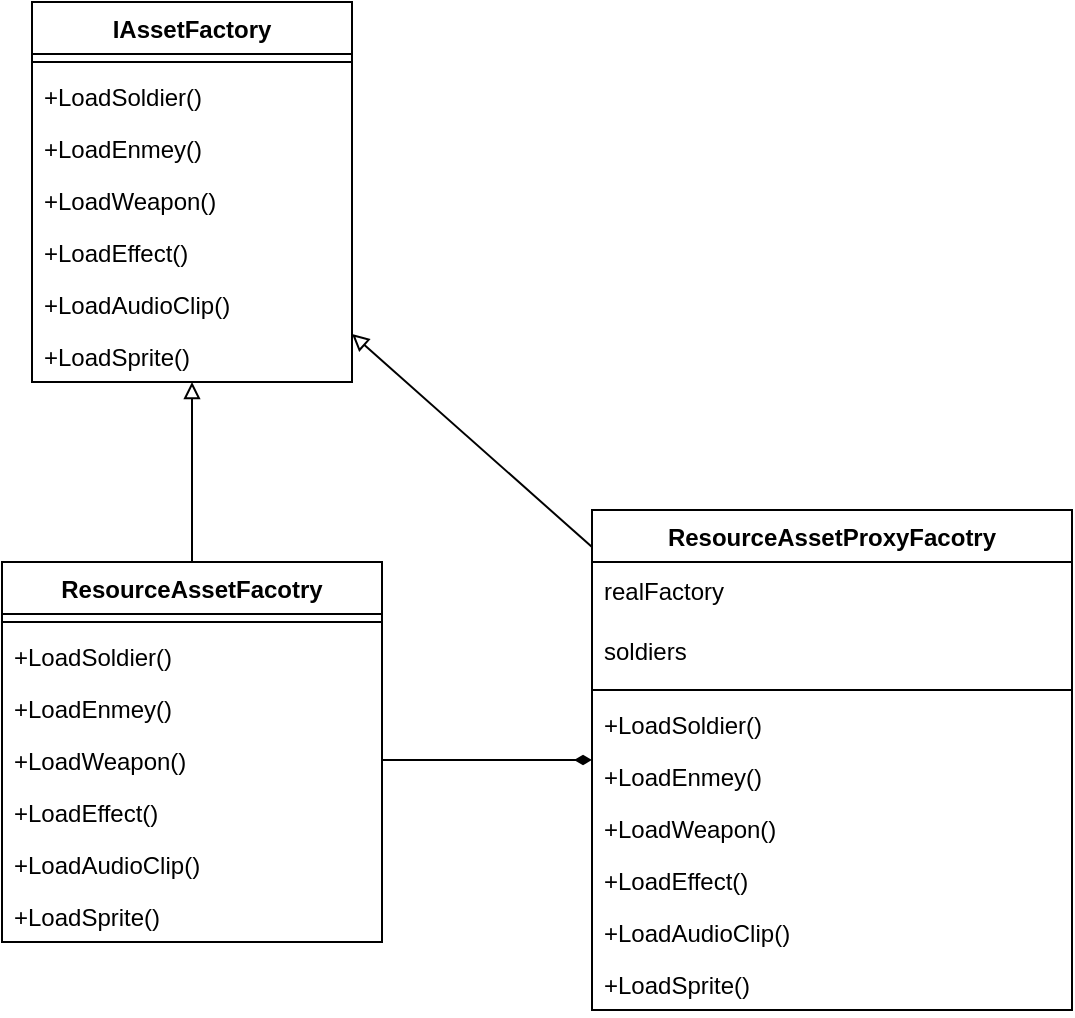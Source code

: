 <mxfile version="22.1.11" type="device">
  <diagram name="第 1 页" id="UQMhp3os8kKmv7PTj7zV">
    <mxGraphModel dx="1434" dy="844" grid="1" gridSize="10" guides="1" tooltips="1" connect="1" arrows="1" fold="1" page="1" pageScale="1" pageWidth="827" pageHeight="1169" math="0" shadow="0">
      <root>
        <mxCell id="0" />
        <mxCell id="1" parent="0" />
        <mxCell id="Oty-EanpxHOjuyEYTOys-1" value="IAssetFactory" style="swimlane;fontStyle=1;align=center;verticalAlign=top;childLayout=stackLayout;horizontal=1;startSize=26;horizontalStack=0;resizeParent=1;resizeParentMax=0;resizeLast=0;collapsible=1;marginBottom=0;whiteSpace=wrap;html=1;" vertex="1" parent="1">
          <mxGeometry x="160" y="200" width="160" height="190" as="geometry" />
        </mxCell>
        <mxCell id="Oty-EanpxHOjuyEYTOys-3" value="" style="line;strokeWidth=1;fillColor=none;align=left;verticalAlign=middle;spacingTop=-1;spacingLeft=3;spacingRight=3;rotatable=0;labelPosition=right;points=[];portConstraint=eastwest;strokeColor=inherit;" vertex="1" parent="Oty-EanpxHOjuyEYTOys-1">
          <mxGeometry y="26" width="160" height="8" as="geometry" />
        </mxCell>
        <mxCell id="Oty-EanpxHOjuyEYTOys-4" value="+LoadSoldier()" style="text;strokeColor=none;fillColor=none;align=left;verticalAlign=top;spacingLeft=4;spacingRight=4;overflow=hidden;rotatable=0;points=[[0,0.5],[1,0.5]];portConstraint=eastwest;whiteSpace=wrap;html=1;" vertex="1" parent="Oty-EanpxHOjuyEYTOys-1">
          <mxGeometry y="34" width="160" height="26" as="geometry" />
        </mxCell>
        <mxCell id="Oty-EanpxHOjuyEYTOys-5" value="+LoadEnmey()" style="text;strokeColor=none;fillColor=none;align=left;verticalAlign=top;spacingLeft=4;spacingRight=4;overflow=hidden;rotatable=0;points=[[0,0.5],[1,0.5]];portConstraint=eastwest;whiteSpace=wrap;html=1;" vertex="1" parent="Oty-EanpxHOjuyEYTOys-1">
          <mxGeometry y="60" width="160" height="26" as="geometry" />
        </mxCell>
        <mxCell id="Oty-EanpxHOjuyEYTOys-6" value="+LoadWeapon()" style="text;strokeColor=none;fillColor=none;align=left;verticalAlign=top;spacingLeft=4;spacingRight=4;overflow=hidden;rotatable=0;points=[[0,0.5],[1,0.5]];portConstraint=eastwest;whiteSpace=wrap;html=1;" vertex="1" parent="Oty-EanpxHOjuyEYTOys-1">
          <mxGeometry y="86" width="160" height="26" as="geometry" />
        </mxCell>
        <mxCell id="Oty-EanpxHOjuyEYTOys-7" value="+LoadEffect()" style="text;strokeColor=none;fillColor=none;align=left;verticalAlign=top;spacingLeft=4;spacingRight=4;overflow=hidden;rotatable=0;points=[[0,0.5],[1,0.5]];portConstraint=eastwest;whiteSpace=wrap;html=1;" vertex="1" parent="Oty-EanpxHOjuyEYTOys-1">
          <mxGeometry y="112" width="160" height="26" as="geometry" />
        </mxCell>
        <mxCell id="Oty-EanpxHOjuyEYTOys-8" value="+LoadAudioClip()" style="text;strokeColor=none;fillColor=none;align=left;verticalAlign=top;spacingLeft=4;spacingRight=4;overflow=hidden;rotatable=0;points=[[0,0.5],[1,0.5]];portConstraint=eastwest;whiteSpace=wrap;html=1;" vertex="1" parent="Oty-EanpxHOjuyEYTOys-1">
          <mxGeometry y="138" width="160" height="26" as="geometry" />
        </mxCell>
        <mxCell id="Oty-EanpxHOjuyEYTOys-9" value="+LoadSprite()" style="text;strokeColor=none;fillColor=none;align=left;verticalAlign=top;spacingLeft=4;spacingRight=4;overflow=hidden;rotatable=0;points=[[0,0.5],[1,0.5]];portConstraint=eastwest;whiteSpace=wrap;html=1;" vertex="1" parent="Oty-EanpxHOjuyEYTOys-1">
          <mxGeometry y="164" width="160" height="26" as="geometry" />
        </mxCell>
        <mxCell id="Oty-EanpxHOjuyEYTOys-29" style="rounded=0;orthogonalLoop=1;jettySize=auto;html=1;endArrow=block;endFill=0;" edge="1" parent="1" source="Oty-EanpxHOjuyEYTOys-11" target="Oty-EanpxHOjuyEYTOys-1">
          <mxGeometry relative="1" as="geometry" />
        </mxCell>
        <mxCell id="Oty-EanpxHOjuyEYTOys-11" value="ResourceAssetFacotry" style="swimlane;fontStyle=1;align=center;verticalAlign=top;childLayout=stackLayout;horizontal=1;startSize=26;horizontalStack=0;resizeParent=1;resizeParentMax=0;resizeLast=0;collapsible=1;marginBottom=0;whiteSpace=wrap;html=1;" vertex="1" parent="1">
          <mxGeometry x="145" y="480" width="190" height="190" as="geometry" />
        </mxCell>
        <mxCell id="Oty-EanpxHOjuyEYTOys-12" value="" style="line;strokeWidth=1;fillColor=none;align=left;verticalAlign=middle;spacingTop=-1;spacingLeft=3;spacingRight=3;rotatable=0;labelPosition=right;points=[];portConstraint=eastwest;strokeColor=inherit;" vertex="1" parent="Oty-EanpxHOjuyEYTOys-11">
          <mxGeometry y="26" width="190" height="8" as="geometry" />
        </mxCell>
        <mxCell id="Oty-EanpxHOjuyEYTOys-13" value="+LoadSoldier()" style="text;strokeColor=none;fillColor=none;align=left;verticalAlign=top;spacingLeft=4;spacingRight=4;overflow=hidden;rotatable=0;points=[[0,0.5],[1,0.5]];portConstraint=eastwest;whiteSpace=wrap;html=1;" vertex="1" parent="Oty-EanpxHOjuyEYTOys-11">
          <mxGeometry y="34" width="190" height="26" as="geometry" />
        </mxCell>
        <mxCell id="Oty-EanpxHOjuyEYTOys-14" value="+LoadEnmey()" style="text;strokeColor=none;fillColor=none;align=left;verticalAlign=top;spacingLeft=4;spacingRight=4;overflow=hidden;rotatable=0;points=[[0,0.5],[1,0.5]];portConstraint=eastwest;whiteSpace=wrap;html=1;" vertex="1" parent="Oty-EanpxHOjuyEYTOys-11">
          <mxGeometry y="60" width="190" height="26" as="geometry" />
        </mxCell>
        <mxCell id="Oty-EanpxHOjuyEYTOys-15" value="+LoadWeapon()" style="text;strokeColor=none;fillColor=none;align=left;verticalAlign=top;spacingLeft=4;spacingRight=4;overflow=hidden;rotatable=0;points=[[0,0.5],[1,0.5]];portConstraint=eastwest;whiteSpace=wrap;html=1;" vertex="1" parent="Oty-EanpxHOjuyEYTOys-11">
          <mxGeometry y="86" width="190" height="26" as="geometry" />
        </mxCell>
        <mxCell id="Oty-EanpxHOjuyEYTOys-16" value="+LoadEffect()" style="text;strokeColor=none;fillColor=none;align=left;verticalAlign=top;spacingLeft=4;spacingRight=4;overflow=hidden;rotatable=0;points=[[0,0.5],[1,0.5]];portConstraint=eastwest;whiteSpace=wrap;html=1;" vertex="1" parent="Oty-EanpxHOjuyEYTOys-11">
          <mxGeometry y="112" width="190" height="26" as="geometry" />
        </mxCell>
        <mxCell id="Oty-EanpxHOjuyEYTOys-17" value="+LoadAudioClip()" style="text;strokeColor=none;fillColor=none;align=left;verticalAlign=top;spacingLeft=4;spacingRight=4;overflow=hidden;rotatable=0;points=[[0,0.5],[1,0.5]];portConstraint=eastwest;whiteSpace=wrap;html=1;" vertex="1" parent="Oty-EanpxHOjuyEYTOys-11">
          <mxGeometry y="138" width="190" height="26" as="geometry" />
        </mxCell>
        <mxCell id="Oty-EanpxHOjuyEYTOys-18" value="+LoadSprite()" style="text;strokeColor=none;fillColor=none;align=left;verticalAlign=top;spacingLeft=4;spacingRight=4;overflow=hidden;rotatable=0;points=[[0,0.5],[1,0.5]];portConstraint=eastwest;whiteSpace=wrap;html=1;" vertex="1" parent="Oty-EanpxHOjuyEYTOys-11">
          <mxGeometry y="164" width="190" height="26" as="geometry" />
        </mxCell>
        <mxCell id="Oty-EanpxHOjuyEYTOys-31" style="edgeStyle=none;rounded=0;orthogonalLoop=1;jettySize=auto;html=1;endArrow=block;endFill=0;" edge="1" parent="1" source="Oty-EanpxHOjuyEYTOys-19" target="Oty-EanpxHOjuyEYTOys-1">
          <mxGeometry relative="1" as="geometry" />
        </mxCell>
        <mxCell id="Oty-EanpxHOjuyEYTOys-19" value="ResourceAssetProxyFacotry" style="swimlane;fontStyle=1;align=center;verticalAlign=top;childLayout=stackLayout;horizontal=1;startSize=26;horizontalStack=0;resizeParent=1;resizeParentMax=0;resizeLast=0;collapsible=1;marginBottom=0;whiteSpace=wrap;html=1;" vertex="1" parent="1">
          <mxGeometry x="440" y="454" width="240" height="250" as="geometry" />
        </mxCell>
        <mxCell id="Oty-EanpxHOjuyEYTOys-27" value="realFactory" style="text;html=1;strokeColor=none;fillColor=none;align=left;verticalAlign=middle;whiteSpace=wrap;rounded=0;spacingLeft=4;spacingRight=4;" vertex="1" parent="Oty-EanpxHOjuyEYTOys-19">
          <mxGeometry y="26" width="240" height="30" as="geometry" />
        </mxCell>
        <mxCell id="Oty-EanpxHOjuyEYTOys-28" value="soldiers" style="text;html=1;strokeColor=none;fillColor=none;align=left;verticalAlign=middle;whiteSpace=wrap;rounded=0;spacingLeft=4;spacingRight=4;" vertex="1" parent="Oty-EanpxHOjuyEYTOys-19">
          <mxGeometry y="56" width="240" height="30" as="geometry" />
        </mxCell>
        <mxCell id="Oty-EanpxHOjuyEYTOys-20" value="" style="line;strokeWidth=1;fillColor=none;align=left;verticalAlign=middle;spacingTop=-1;spacingLeft=3;spacingRight=3;rotatable=0;labelPosition=right;points=[];portConstraint=eastwest;strokeColor=inherit;" vertex="1" parent="Oty-EanpxHOjuyEYTOys-19">
          <mxGeometry y="86" width="240" height="8" as="geometry" />
        </mxCell>
        <mxCell id="Oty-EanpxHOjuyEYTOys-21" value="+LoadSoldier()" style="text;strokeColor=none;fillColor=none;align=left;verticalAlign=top;spacingLeft=4;spacingRight=4;overflow=hidden;rotatable=0;points=[[0,0.5],[1,0.5]];portConstraint=eastwest;whiteSpace=wrap;html=1;" vertex="1" parent="Oty-EanpxHOjuyEYTOys-19">
          <mxGeometry y="94" width="240" height="26" as="geometry" />
        </mxCell>
        <mxCell id="Oty-EanpxHOjuyEYTOys-22" value="+LoadEnmey()" style="text;strokeColor=none;fillColor=none;align=left;verticalAlign=top;spacingLeft=4;spacingRight=4;overflow=hidden;rotatable=0;points=[[0,0.5],[1,0.5]];portConstraint=eastwest;whiteSpace=wrap;html=1;" vertex="1" parent="Oty-EanpxHOjuyEYTOys-19">
          <mxGeometry y="120" width="240" height="26" as="geometry" />
        </mxCell>
        <mxCell id="Oty-EanpxHOjuyEYTOys-23" value="+LoadWeapon()" style="text;strokeColor=none;fillColor=none;align=left;verticalAlign=top;spacingLeft=4;spacingRight=4;overflow=hidden;rotatable=0;points=[[0,0.5],[1,0.5]];portConstraint=eastwest;whiteSpace=wrap;html=1;" vertex="1" parent="Oty-EanpxHOjuyEYTOys-19">
          <mxGeometry y="146" width="240" height="26" as="geometry" />
        </mxCell>
        <mxCell id="Oty-EanpxHOjuyEYTOys-24" value="+LoadEffect()" style="text;strokeColor=none;fillColor=none;align=left;verticalAlign=top;spacingLeft=4;spacingRight=4;overflow=hidden;rotatable=0;points=[[0,0.5],[1,0.5]];portConstraint=eastwest;whiteSpace=wrap;html=1;" vertex="1" parent="Oty-EanpxHOjuyEYTOys-19">
          <mxGeometry y="172" width="240" height="26" as="geometry" />
        </mxCell>
        <mxCell id="Oty-EanpxHOjuyEYTOys-25" value="+LoadAudioClip()" style="text;strokeColor=none;fillColor=none;align=left;verticalAlign=top;spacingLeft=4;spacingRight=4;overflow=hidden;rotatable=0;points=[[0,0.5],[1,0.5]];portConstraint=eastwest;whiteSpace=wrap;html=1;" vertex="1" parent="Oty-EanpxHOjuyEYTOys-19">
          <mxGeometry y="198" width="240" height="26" as="geometry" />
        </mxCell>
        <mxCell id="Oty-EanpxHOjuyEYTOys-26" value="+LoadSprite()" style="text;strokeColor=none;fillColor=none;align=left;verticalAlign=top;spacingLeft=4;spacingRight=4;overflow=hidden;rotatable=0;points=[[0,0.5],[1,0.5]];portConstraint=eastwest;whiteSpace=wrap;html=1;" vertex="1" parent="Oty-EanpxHOjuyEYTOys-19">
          <mxGeometry y="224" width="240" height="26" as="geometry" />
        </mxCell>
        <mxCell id="Oty-EanpxHOjuyEYTOys-32" style="edgeStyle=none;rounded=0;orthogonalLoop=1;jettySize=auto;html=1;endArrow=diamondThin;endFill=1;" edge="1" parent="1" source="Oty-EanpxHOjuyEYTOys-15" target="Oty-EanpxHOjuyEYTOys-19">
          <mxGeometry relative="1" as="geometry" />
        </mxCell>
      </root>
    </mxGraphModel>
  </diagram>
</mxfile>
